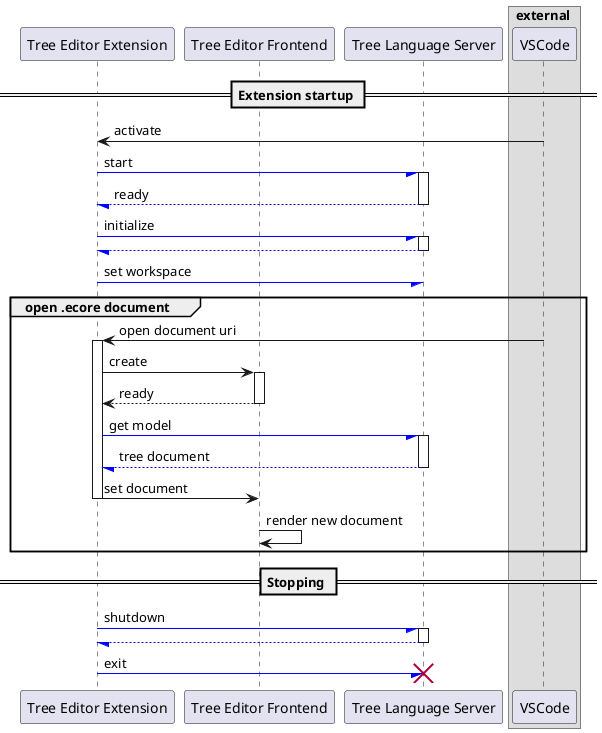 @startuml Protocol_startstop_sequence

participant "Tree Editor Extension" as ext
participant "Tree Editor Frontend" as frontend
participant "Tree Language Server" as server
box external #DDDDDD
  participant VSCode as vscode
end box

== Extension startup ==

ext <- vscode : activate
ext -[#blue]/ server ++ : start
return ready

ext -[#blue]/ server ++ : initialize
return
ext -[#blue]/ server : set workspace

group open .ecore document
  ext <- vscode ++ : open document uri
  
  ext -> frontend ++ : create
  return ready
  
  ext -[#blue]/ server ++ : get model
  return tree document

  ext -> frontend: set document
  deactivate
  
  frontend -> frontend : render new document
end

== Stopping ==
ext -[#blue]/ server ++ : shutdown
return
ext -[#blue]/ server : exit
destroy server

@enduml

@startuml Protocol_action_sequence

actor Student
participant "Tree Editor Frontend" as frontend
participant "Tree Editor Extension" as ext
participant "Tree Language Server" as server

== Perform an action ==

Student -> frontend ++ : click action button
frontend -> ext ++ : trigger action event
deactivate frontend
ext -[#blue]/ server ++ : trigger action event
server -> server : perform action
deactivate ext
server -[#blue]/ ext ++ : new document state
deactivate server
ext -> frontend ++: set document
deactivate ext
frontend -> frontend : render new document
deactivate

@enduml

@startuml Protocol_form_sequence

actor Student
participant "Tree Editor Frontend" as frontend
participant "Tree Editor Extension" as ext
participant "Tree Language Server" as server

== Select a node ==

Student -> frontend ++ : select a node
frontend -> frontend : update selected node
frontend -> ext ++ : get node properties
deactivate frontend
ext -[#blue]/ server ++ : get node properties
return properties\nand form schema
ext -> frontend ++ : set properties\nand form schema
deactivate ext
frontend -> frontend : render new\nproperties form
deactivate frontend

== Edit a node property ==

Student -> frontend : enter new\nproperty value
Student -> frontend ++ : apply
frontend -> ext ++ : send "change\nproperties of\nnode" event
deactivate frontend
ext -[#blue]/ server ++ : send "change\nproperties of\nnode" event
server -> server : create change\ncommand
server -> server : add command to\nundo-history stack
return new properties\nand form schema
ext -> frontend ++ : set properties\nand form schema
deactivate ext
frontend -> frontend : render new\nproperties form
deactivate

@enduml

@startuml Protocol_changetree_sequence

actor Student
participant "Tree Editor Frontend" as frontend
participant "Tree Editor Extension" as ext
participant "Tree Language Server" as server

== Add a tree node ==

Student -> frontend ++ : open "add child"\nmenu on a node
frontend -> Student : show possible\nnode types
Student -> frontend ++: Add child to\nnode with type X
frontend -> ext ++: add child to\nnode with type X
deactivate frontend
deactivate frontend
ext -[#blue]/ server ++ : add child to\nnode with type X
server -> server : create change command
server -> server : add command to\nundo-history stack
return new tree document
ext -> frontend ++ : set document
deactivate ext
frontend -> frontend : render new document
deactivate frontend

@enduml